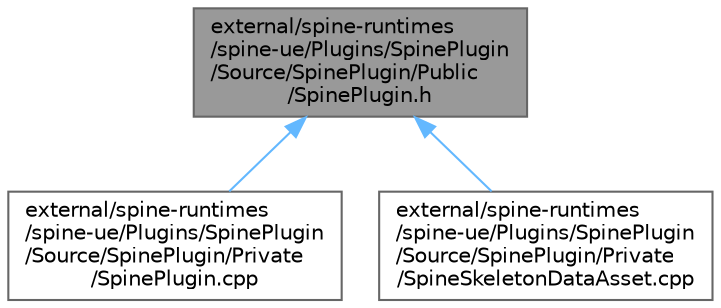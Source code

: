 digraph "external/spine-runtimes/spine-ue/Plugins/SpinePlugin/Source/SpinePlugin/Public/SpinePlugin.h"
{
 // LATEX_PDF_SIZE
  bgcolor="transparent";
  edge [fontname=Helvetica,fontsize=10,labelfontname=Helvetica,labelfontsize=10];
  node [fontname=Helvetica,fontsize=10,shape=box,height=0.2,width=0.4];
  Node1 [id="Node000001",label="external/spine-runtimes\l/spine-ue/Plugins/SpinePlugin\l/Source/SpinePlugin/Public\l/SpinePlugin.h",height=0.2,width=0.4,color="gray40", fillcolor="grey60", style="filled", fontcolor="black",tooltip=" "];
  Node1 -> Node2 [id="edge3_Node000001_Node000002",dir="back",color="steelblue1",style="solid",tooltip=" "];
  Node2 [id="Node000002",label="external/spine-runtimes\l/spine-ue/Plugins/SpinePlugin\l/Source/SpinePlugin/Private\l/SpinePlugin.cpp",height=0.2,width=0.4,color="grey40", fillcolor="white", style="filled",URL="$_spine_plugin_8cpp.html",tooltip=" "];
  Node1 -> Node3 [id="edge4_Node000001_Node000003",dir="back",color="steelblue1",style="solid",tooltip=" "];
  Node3 [id="Node000003",label="external/spine-runtimes\l/spine-ue/Plugins/SpinePlugin\l/Source/SpinePlugin/Private\l/SpineSkeletonDataAsset.cpp",height=0.2,width=0.4,color="grey40", fillcolor="white", style="filled",URL="$_spine_skeleton_data_asset_8cpp.html",tooltip=" "];
}
